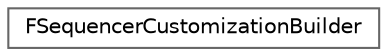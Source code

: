 digraph "Graphical Class Hierarchy"
{
 // INTERACTIVE_SVG=YES
 // LATEX_PDF_SIZE
  bgcolor="transparent";
  edge [fontname=Helvetica,fontsize=10,labelfontname=Helvetica,labelfontsize=10];
  node [fontname=Helvetica,fontsize=10,shape=box,height=0.2,width=0.4];
  rankdir="LR";
  Node0 [id="Node000000",label="FSequencerCustomizationBuilder",height=0.2,width=0.4,color="grey40", fillcolor="white", style="filled",URL="$db/d82/classFSequencerCustomizationBuilder.html",tooltip="Class to pass to ISequencerCustomization for building a customization."];
}

